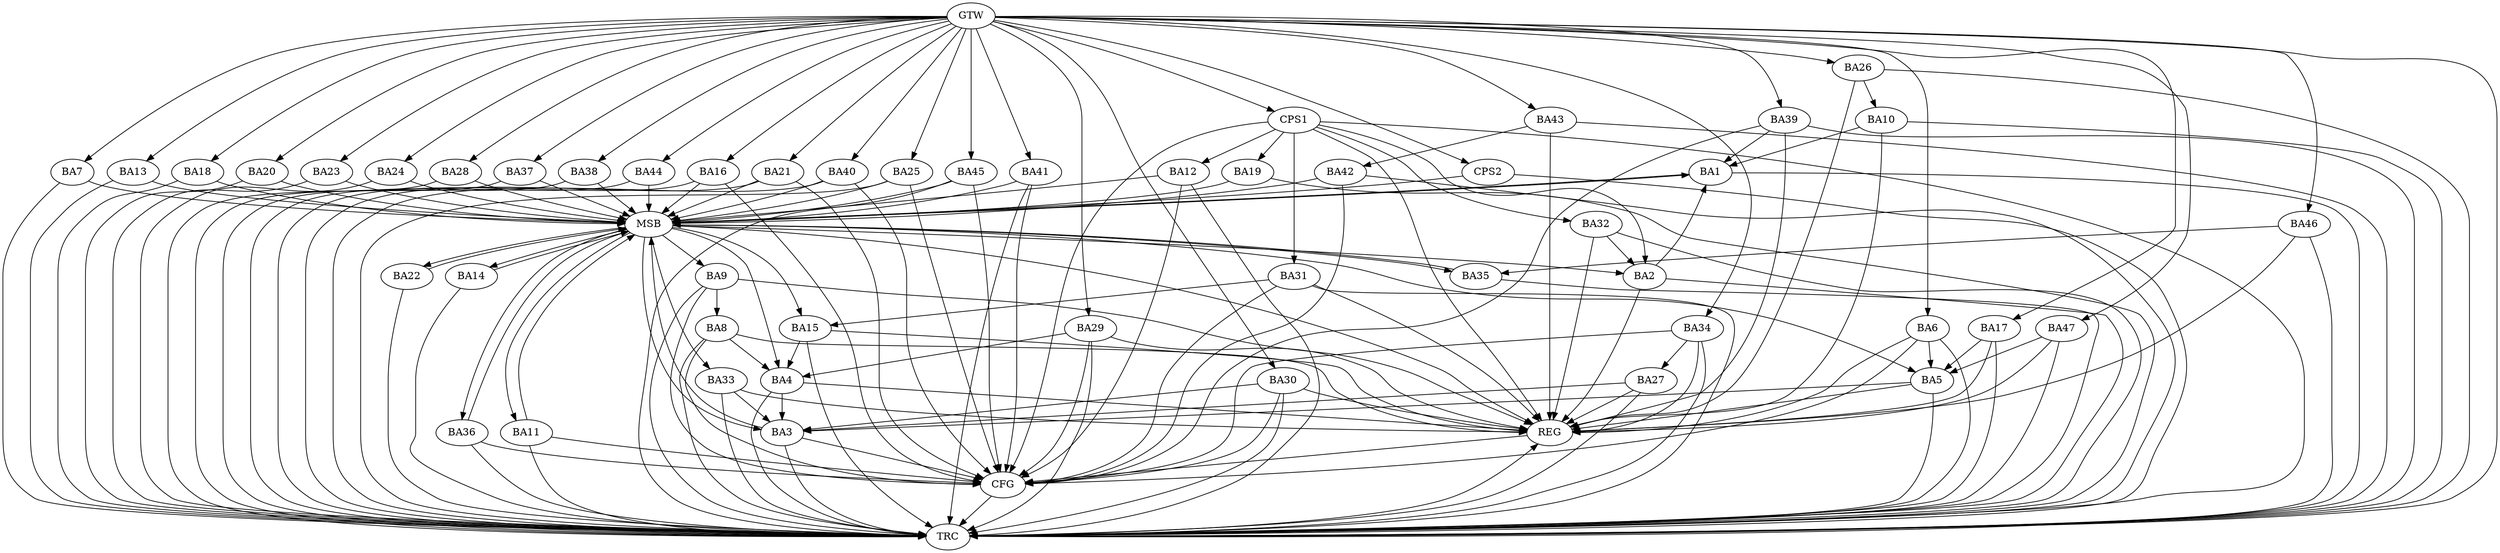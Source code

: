 strict digraph G {
  BA1 [ label="BA1" ];
  BA2 [ label="BA2" ];
  BA3 [ label="BA3" ];
  BA4 [ label="BA4" ];
  BA5 [ label="BA5" ];
  BA6 [ label="BA6" ];
  BA7 [ label="BA7" ];
  BA8 [ label="BA8" ];
  BA9 [ label="BA9" ];
  BA10 [ label="BA10" ];
  BA11 [ label="BA11" ];
  BA12 [ label="BA12" ];
  BA13 [ label="BA13" ];
  BA14 [ label="BA14" ];
  BA15 [ label="BA15" ];
  BA16 [ label="BA16" ];
  BA17 [ label="BA17" ];
  BA18 [ label="BA18" ];
  BA19 [ label="BA19" ];
  BA20 [ label="BA20" ];
  BA21 [ label="BA21" ];
  BA22 [ label="BA22" ];
  BA23 [ label="BA23" ];
  BA24 [ label="BA24" ];
  BA25 [ label="BA25" ];
  BA26 [ label="BA26" ];
  BA27 [ label="BA27" ];
  BA28 [ label="BA28" ];
  BA29 [ label="BA29" ];
  BA30 [ label="BA30" ];
  BA31 [ label="BA31" ];
  BA32 [ label="BA32" ];
  BA33 [ label="BA33" ];
  BA34 [ label="BA34" ];
  BA35 [ label="BA35" ];
  BA36 [ label="BA36" ];
  BA37 [ label="BA37" ];
  BA38 [ label="BA38" ];
  BA39 [ label="BA39" ];
  BA40 [ label="BA40" ];
  BA41 [ label="BA41" ];
  BA42 [ label="BA42" ];
  BA43 [ label="BA43" ];
  BA44 [ label="BA44" ];
  BA45 [ label="BA45" ];
  BA46 [ label="BA46" ];
  BA47 [ label="BA47" ];
  CPS1 [ label="CPS1" ];
  CPS2 [ label="CPS2" ];
  GTW [ label="GTW" ];
  REG [ label="REG" ];
  MSB [ label="MSB" ];
  CFG [ label="CFG" ];
  TRC [ label="TRC" ];
  BA2 -> BA1;
  BA4 -> BA3;
  BA5 -> BA3;
  BA6 -> BA5;
  BA8 -> BA4;
  BA9 -> BA8;
  BA10 -> BA1;
  BA15 -> BA4;
  BA17 -> BA5;
  BA26 -> BA10;
  BA27 -> BA3;
  BA29 -> BA4;
  BA30 -> BA3;
  BA31 -> BA15;
  BA32 -> BA2;
  BA33 -> BA3;
  BA34 -> BA27;
  BA39 -> BA1;
  BA43 -> BA42;
  BA46 -> BA35;
  BA47 -> BA5;
  CPS1 -> BA2;
  CPS1 -> BA19;
  CPS1 -> BA31;
  CPS1 -> BA12;
  CPS1 -> BA32;
  GTW -> BA6;
  GTW -> BA7;
  GTW -> BA13;
  GTW -> BA16;
  GTW -> BA17;
  GTW -> BA18;
  GTW -> BA20;
  GTW -> BA21;
  GTW -> BA23;
  GTW -> BA24;
  GTW -> BA25;
  GTW -> BA26;
  GTW -> BA28;
  GTW -> BA29;
  GTW -> BA30;
  GTW -> BA34;
  GTW -> BA37;
  GTW -> BA38;
  GTW -> BA39;
  GTW -> BA40;
  GTW -> BA41;
  GTW -> BA43;
  GTW -> BA44;
  GTW -> BA45;
  GTW -> BA46;
  GTW -> BA47;
  GTW -> CPS1;
  GTW -> CPS2;
  BA2 -> REG;
  BA4 -> REG;
  BA5 -> REG;
  BA6 -> REG;
  BA8 -> REG;
  BA9 -> REG;
  BA10 -> REG;
  BA15 -> REG;
  BA17 -> REG;
  BA26 -> REG;
  BA27 -> REG;
  BA29 -> REG;
  BA30 -> REG;
  BA31 -> REG;
  BA32 -> REG;
  BA33 -> REG;
  BA34 -> REG;
  BA39 -> REG;
  BA43 -> REG;
  BA46 -> REG;
  BA47 -> REG;
  CPS1 -> REG;
  BA1 -> MSB;
  MSB -> BA2;
  MSB -> REG;
  BA3 -> MSB;
  BA7 -> MSB;
  MSB -> BA5;
  BA11 -> MSB;
  MSB -> BA3;
  BA12 -> MSB;
  MSB -> BA4;
  BA13 -> MSB;
  BA14 -> MSB;
  BA16 -> MSB;
  BA18 -> MSB;
  MSB -> BA15;
  BA19 -> MSB;
  BA20 -> MSB;
  BA21 -> MSB;
  BA22 -> MSB;
  BA23 -> MSB;
  BA24 -> MSB;
  MSB -> BA14;
  BA25 -> MSB;
  MSB -> BA1;
  BA28 -> MSB;
  BA35 -> MSB;
  BA36 -> MSB;
  BA37 -> MSB;
  MSB -> BA9;
  BA38 -> MSB;
  BA40 -> MSB;
  MSB -> BA36;
  BA41 -> MSB;
  BA42 -> MSB;
  BA44 -> MSB;
  MSB -> BA33;
  BA45 -> MSB;
  MSB -> BA35;
  CPS2 -> MSB;
  MSB -> BA22;
  MSB -> BA11;
  BA6 -> CFG;
  BA45 -> CFG;
  BA11 -> CFG;
  BA12 -> CFG;
  BA21 -> CFG;
  BA25 -> CFG;
  BA16 -> CFG;
  BA31 -> CFG;
  CPS1 -> CFG;
  BA29 -> CFG;
  BA30 -> CFG;
  BA39 -> CFG;
  BA40 -> CFG;
  BA9 -> CFG;
  BA42 -> CFG;
  BA36 -> CFG;
  BA3 -> CFG;
  BA34 -> CFG;
  BA41 -> CFG;
  BA8 -> CFG;
  REG -> CFG;
  BA1 -> TRC;
  BA2 -> TRC;
  BA3 -> TRC;
  BA4 -> TRC;
  BA5 -> TRC;
  BA6 -> TRC;
  BA7 -> TRC;
  BA8 -> TRC;
  BA9 -> TRC;
  BA10 -> TRC;
  BA11 -> TRC;
  BA12 -> TRC;
  BA13 -> TRC;
  BA14 -> TRC;
  BA15 -> TRC;
  BA16 -> TRC;
  BA17 -> TRC;
  BA18 -> TRC;
  BA19 -> TRC;
  BA20 -> TRC;
  BA21 -> TRC;
  BA22 -> TRC;
  BA23 -> TRC;
  BA24 -> TRC;
  BA25 -> TRC;
  BA26 -> TRC;
  BA27 -> TRC;
  BA28 -> TRC;
  BA29 -> TRC;
  BA30 -> TRC;
  BA31 -> TRC;
  BA32 -> TRC;
  BA33 -> TRC;
  BA34 -> TRC;
  BA35 -> TRC;
  BA36 -> TRC;
  BA37 -> TRC;
  BA38 -> TRC;
  BA39 -> TRC;
  BA40 -> TRC;
  BA41 -> TRC;
  BA42 -> TRC;
  BA43 -> TRC;
  BA44 -> TRC;
  BA45 -> TRC;
  BA46 -> TRC;
  BA47 -> TRC;
  CPS1 -> TRC;
  CPS2 -> TRC;
  GTW -> TRC;
  CFG -> TRC;
  TRC -> REG;
}
